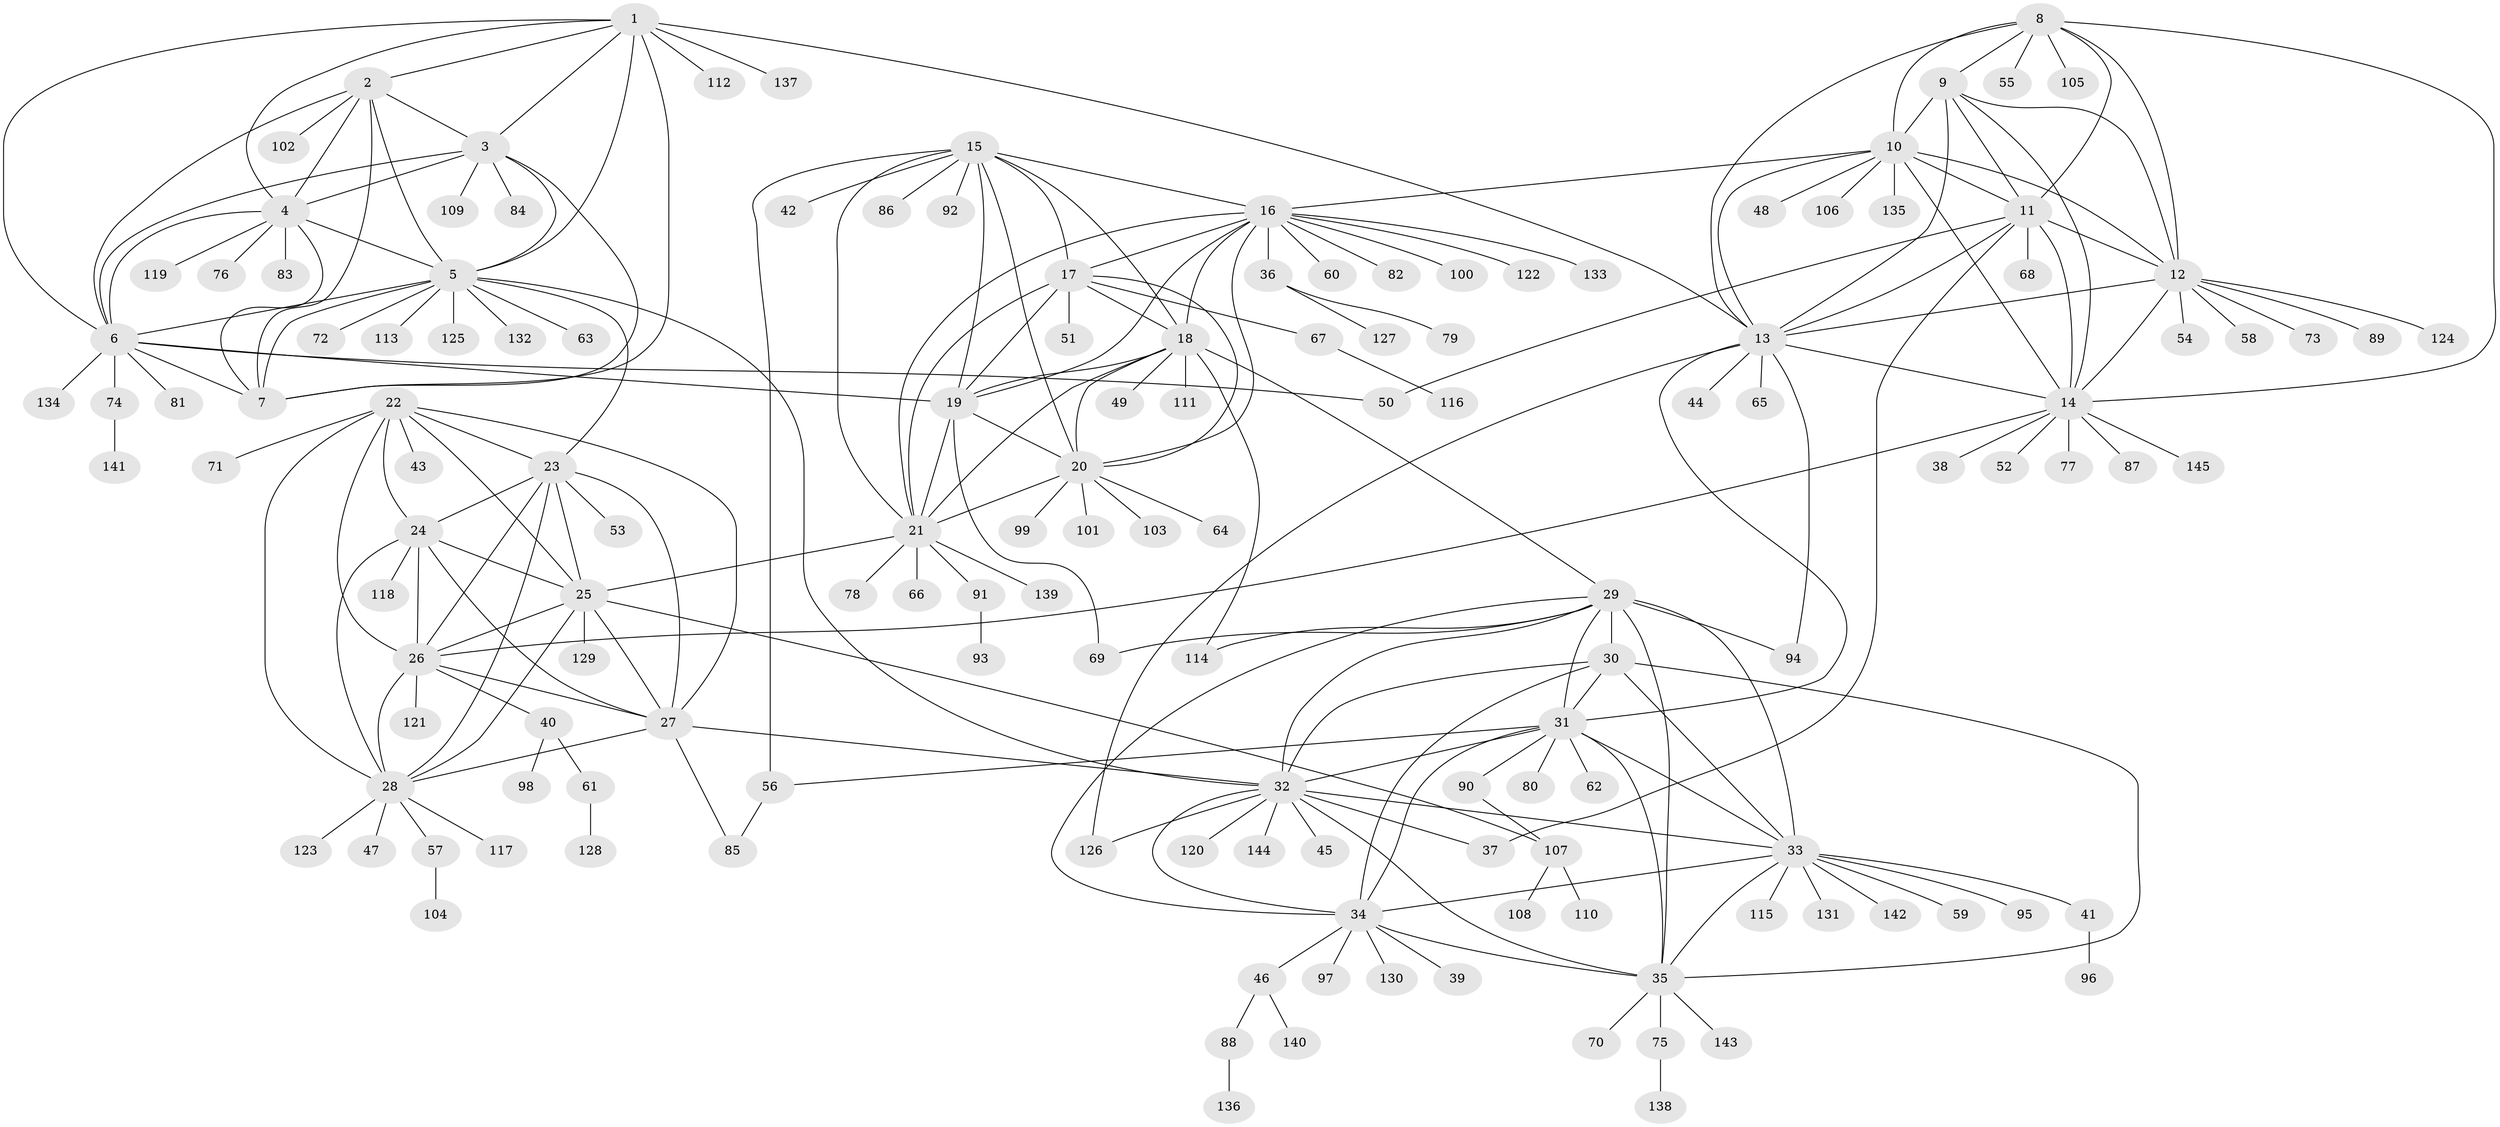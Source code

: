 // coarse degree distribution, {7: 0.05357142857142857, 6: 0.026785714285714284, 10: 0.026785714285714284, 8: 0.03571428571428571, 9: 0.044642857142857144, 11: 0.05357142857142857, 5: 0.008928571428571428, 2: 0.07142857142857142, 1: 0.6517857142857143, 3: 0.026785714285714284}
// Generated by graph-tools (version 1.1) at 2025/52/02/27/25 19:52:21]
// undirected, 145 vertices, 234 edges
graph export_dot {
graph [start="1"]
  node [color=gray90,style=filled];
  1;
  2;
  3;
  4;
  5;
  6;
  7;
  8;
  9;
  10;
  11;
  12;
  13;
  14;
  15;
  16;
  17;
  18;
  19;
  20;
  21;
  22;
  23;
  24;
  25;
  26;
  27;
  28;
  29;
  30;
  31;
  32;
  33;
  34;
  35;
  36;
  37;
  38;
  39;
  40;
  41;
  42;
  43;
  44;
  45;
  46;
  47;
  48;
  49;
  50;
  51;
  52;
  53;
  54;
  55;
  56;
  57;
  58;
  59;
  60;
  61;
  62;
  63;
  64;
  65;
  66;
  67;
  68;
  69;
  70;
  71;
  72;
  73;
  74;
  75;
  76;
  77;
  78;
  79;
  80;
  81;
  82;
  83;
  84;
  85;
  86;
  87;
  88;
  89;
  90;
  91;
  92;
  93;
  94;
  95;
  96;
  97;
  98;
  99;
  100;
  101;
  102;
  103;
  104;
  105;
  106;
  107;
  108;
  109;
  110;
  111;
  112;
  113;
  114;
  115;
  116;
  117;
  118;
  119;
  120;
  121;
  122;
  123;
  124;
  125;
  126;
  127;
  128;
  129;
  130;
  131;
  132;
  133;
  134;
  135;
  136;
  137;
  138;
  139;
  140;
  141;
  142;
  143;
  144;
  145;
  1 -- 2;
  1 -- 3;
  1 -- 4;
  1 -- 5;
  1 -- 6;
  1 -- 7;
  1 -- 13;
  1 -- 112;
  1 -- 137;
  2 -- 3;
  2 -- 4;
  2 -- 5;
  2 -- 6;
  2 -- 7;
  2 -- 102;
  3 -- 4;
  3 -- 5;
  3 -- 6;
  3 -- 7;
  3 -- 84;
  3 -- 109;
  4 -- 5;
  4 -- 6;
  4 -- 7;
  4 -- 76;
  4 -- 83;
  4 -- 119;
  5 -- 6;
  5 -- 7;
  5 -- 23;
  5 -- 32;
  5 -- 63;
  5 -- 72;
  5 -- 113;
  5 -- 125;
  5 -- 132;
  6 -- 7;
  6 -- 19;
  6 -- 50;
  6 -- 74;
  6 -- 81;
  6 -- 134;
  8 -- 9;
  8 -- 10;
  8 -- 11;
  8 -- 12;
  8 -- 13;
  8 -- 14;
  8 -- 55;
  8 -- 105;
  9 -- 10;
  9 -- 11;
  9 -- 12;
  9 -- 13;
  9 -- 14;
  10 -- 11;
  10 -- 12;
  10 -- 13;
  10 -- 14;
  10 -- 16;
  10 -- 48;
  10 -- 106;
  10 -- 135;
  11 -- 12;
  11 -- 13;
  11 -- 14;
  11 -- 37;
  11 -- 50;
  11 -- 68;
  12 -- 13;
  12 -- 14;
  12 -- 54;
  12 -- 58;
  12 -- 73;
  12 -- 89;
  12 -- 124;
  13 -- 14;
  13 -- 31;
  13 -- 44;
  13 -- 65;
  13 -- 94;
  13 -- 126;
  14 -- 26;
  14 -- 38;
  14 -- 52;
  14 -- 77;
  14 -- 87;
  14 -- 145;
  15 -- 16;
  15 -- 17;
  15 -- 18;
  15 -- 19;
  15 -- 20;
  15 -- 21;
  15 -- 42;
  15 -- 56;
  15 -- 86;
  15 -- 92;
  16 -- 17;
  16 -- 18;
  16 -- 19;
  16 -- 20;
  16 -- 21;
  16 -- 36;
  16 -- 60;
  16 -- 82;
  16 -- 100;
  16 -- 122;
  16 -- 133;
  17 -- 18;
  17 -- 19;
  17 -- 20;
  17 -- 21;
  17 -- 51;
  17 -- 67;
  18 -- 19;
  18 -- 20;
  18 -- 21;
  18 -- 29;
  18 -- 49;
  18 -- 111;
  18 -- 114;
  19 -- 20;
  19 -- 21;
  19 -- 69;
  20 -- 21;
  20 -- 64;
  20 -- 99;
  20 -- 101;
  20 -- 103;
  21 -- 25;
  21 -- 66;
  21 -- 78;
  21 -- 91;
  21 -- 139;
  22 -- 23;
  22 -- 24;
  22 -- 25;
  22 -- 26;
  22 -- 27;
  22 -- 28;
  22 -- 43;
  22 -- 71;
  23 -- 24;
  23 -- 25;
  23 -- 26;
  23 -- 27;
  23 -- 28;
  23 -- 53;
  24 -- 25;
  24 -- 26;
  24 -- 27;
  24 -- 28;
  24 -- 118;
  25 -- 26;
  25 -- 27;
  25 -- 28;
  25 -- 107;
  25 -- 129;
  26 -- 27;
  26 -- 28;
  26 -- 40;
  26 -- 121;
  27 -- 28;
  27 -- 32;
  27 -- 85;
  28 -- 47;
  28 -- 57;
  28 -- 117;
  28 -- 123;
  29 -- 30;
  29 -- 31;
  29 -- 32;
  29 -- 33;
  29 -- 34;
  29 -- 35;
  29 -- 69;
  29 -- 94;
  29 -- 114;
  30 -- 31;
  30 -- 32;
  30 -- 33;
  30 -- 34;
  30 -- 35;
  31 -- 32;
  31 -- 33;
  31 -- 34;
  31 -- 35;
  31 -- 56;
  31 -- 62;
  31 -- 80;
  31 -- 90;
  32 -- 33;
  32 -- 34;
  32 -- 35;
  32 -- 37;
  32 -- 45;
  32 -- 120;
  32 -- 126;
  32 -- 144;
  33 -- 34;
  33 -- 35;
  33 -- 41;
  33 -- 59;
  33 -- 95;
  33 -- 115;
  33 -- 131;
  33 -- 142;
  34 -- 35;
  34 -- 39;
  34 -- 46;
  34 -- 97;
  34 -- 130;
  35 -- 70;
  35 -- 75;
  35 -- 143;
  36 -- 79;
  36 -- 127;
  40 -- 61;
  40 -- 98;
  41 -- 96;
  46 -- 88;
  46 -- 140;
  56 -- 85;
  57 -- 104;
  61 -- 128;
  67 -- 116;
  74 -- 141;
  75 -- 138;
  88 -- 136;
  90 -- 107;
  91 -- 93;
  107 -- 108;
  107 -- 110;
}
